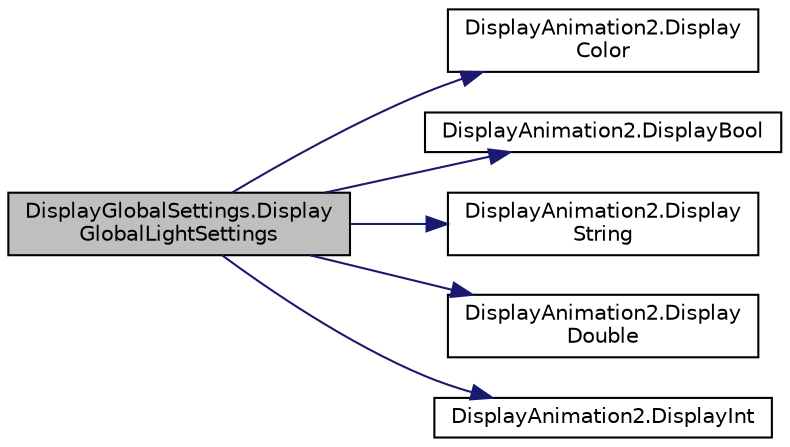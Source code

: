 digraph "DisplayGlobalSettings.DisplayGlobalLightSettings"
{
  edge [fontname="Helvetica",fontsize="10",labelfontname="Helvetica",labelfontsize="10"];
  node [fontname="Helvetica",fontsize="10",shape=record];
  rankdir="LR";
  Node3 [label="DisplayGlobalSettings.Display\lGlobalLightSettings",height=0.2,width=0.4,color="black", fillcolor="grey75", style="filled", fontcolor="black"];
  Node3 -> Node4 [color="midnightblue",fontsize="10",style="solid",fontname="Helvetica"];
  Node4 [label="DisplayAnimation2.Display\lColor",height=0.2,width=0.4,color="black", fillcolor="white", style="filled",URL="$namespace_display_animation2.html#a410fa311ed1b6776c408a4d165a875b1"];
  Node3 -> Node5 [color="midnightblue",fontsize="10",style="solid",fontname="Helvetica"];
  Node5 [label="DisplayAnimation2.DisplayBool",height=0.2,width=0.4,color="black", fillcolor="white", style="filled",URL="$namespace_display_animation2.html#a68813e172bc7b686ec28958227464f4c"];
  Node3 -> Node6 [color="midnightblue",fontsize="10",style="solid",fontname="Helvetica"];
  Node6 [label="DisplayAnimation2.Display\lString",height=0.2,width=0.4,color="black", fillcolor="white", style="filled",URL="$namespace_display_animation2.html#ad022ed8dee36f6dd02eaba9883652853"];
  Node3 -> Node7 [color="midnightblue",fontsize="10",style="solid",fontname="Helvetica"];
  Node7 [label="DisplayAnimation2.Display\lDouble",height=0.2,width=0.4,color="black", fillcolor="white", style="filled",URL="$namespace_display_animation2.html#a8a3864b24299906008612750755eee0c"];
  Node3 -> Node8 [color="midnightblue",fontsize="10",style="solid",fontname="Helvetica"];
  Node8 [label="DisplayAnimation2.DisplayInt",height=0.2,width=0.4,color="black", fillcolor="white", style="filled",URL="$namespace_display_animation2.html#a263f89ba2638bc6e1ced0f21129f1fd3"];
}
